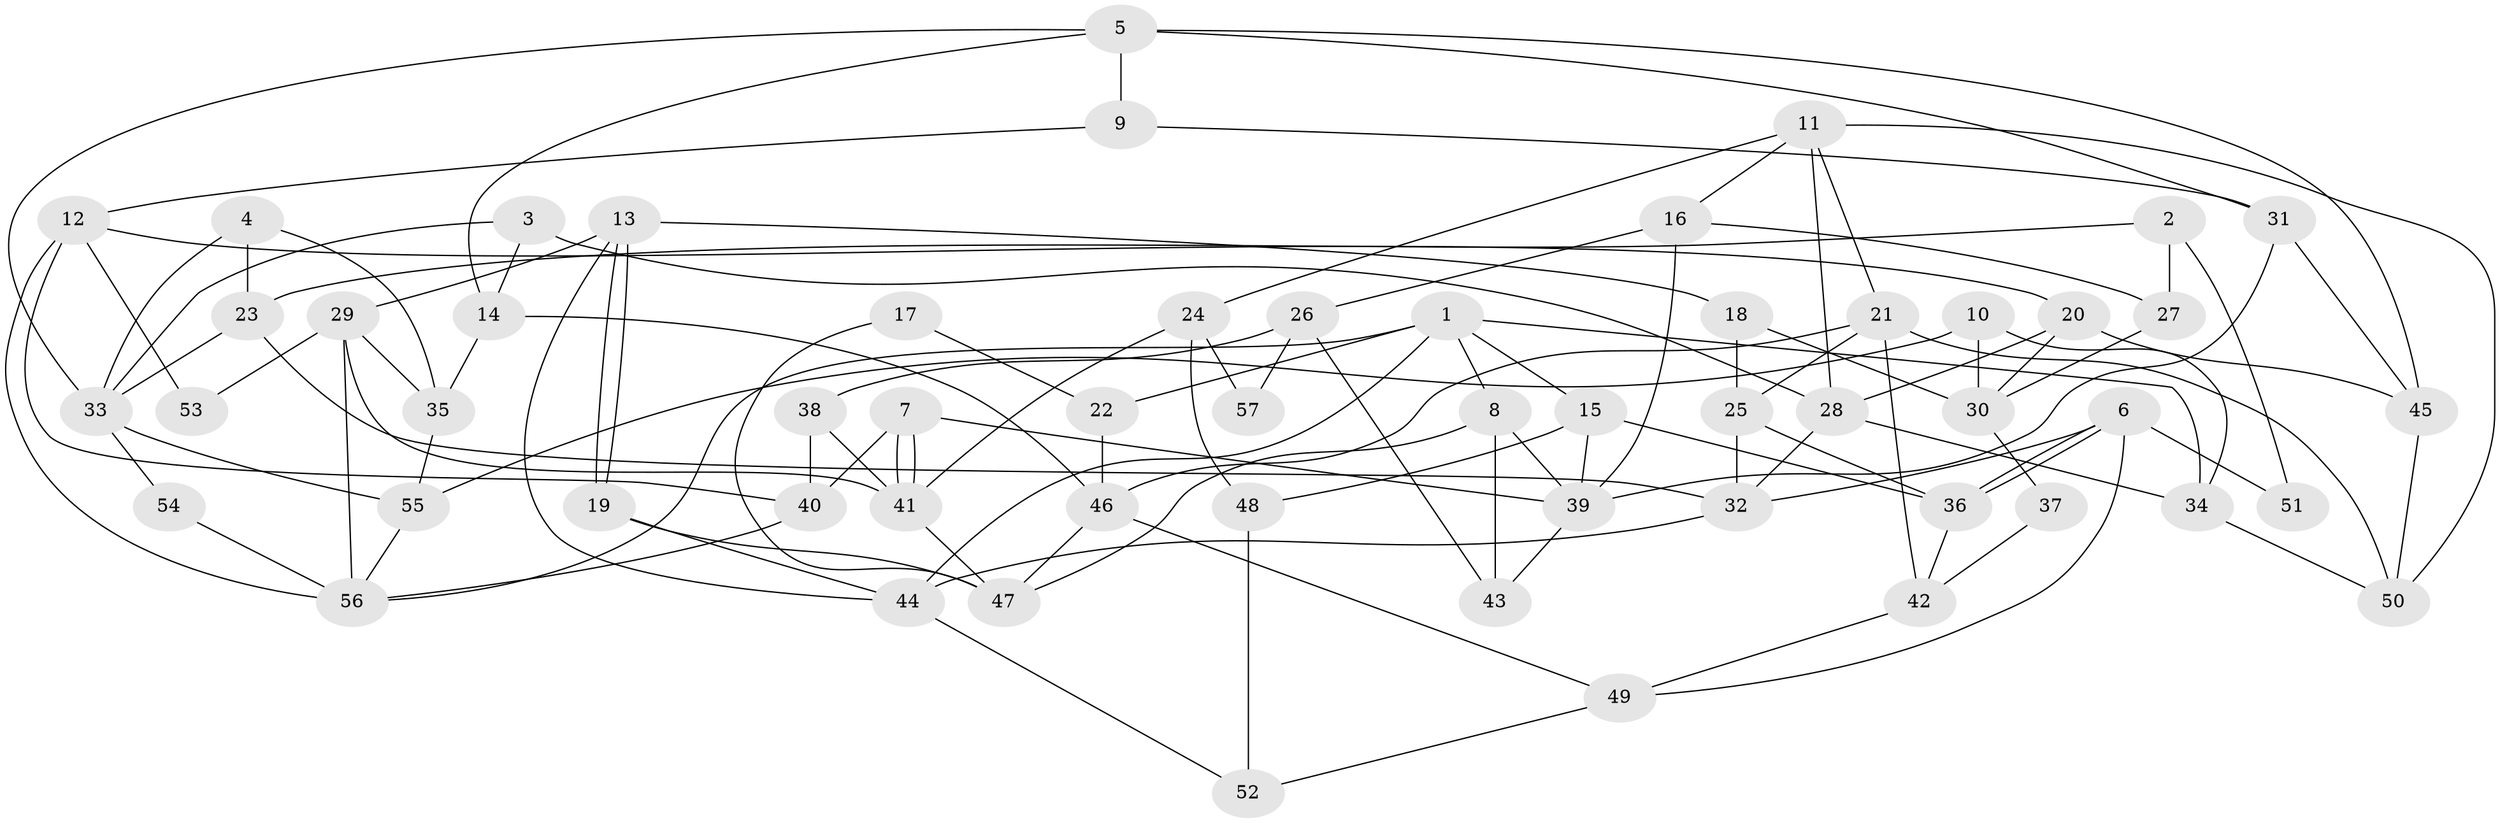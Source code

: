 // coarse degree distribution, {8: 0.07142857142857142, 9: 0.03571428571428571, 5: 0.25, 3: 0.14285714285714285, 6: 0.14285714285714285, 2: 0.10714285714285714, 4: 0.14285714285714285, 13: 0.03571428571428571, 10: 0.03571428571428571, 7: 0.03571428571428571}
// Generated by graph-tools (version 1.1) at 2025/18/03/04/25 18:18:58]
// undirected, 57 vertices, 114 edges
graph export_dot {
graph [start="1"]
  node [color=gray90,style=filled];
  1;
  2;
  3;
  4;
  5;
  6;
  7;
  8;
  9;
  10;
  11;
  12;
  13;
  14;
  15;
  16;
  17;
  18;
  19;
  20;
  21;
  22;
  23;
  24;
  25;
  26;
  27;
  28;
  29;
  30;
  31;
  32;
  33;
  34;
  35;
  36;
  37;
  38;
  39;
  40;
  41;
  42;
  43;
  44;
  45;
  46;
  47;
  48;
  49;
  50;
  51;
  52;
  53;
  54;
  55;
  56;
  57;
  1 -- 56;
  1 -- 8;
  1 -- 15;
  1 -- 22;
  1 -- 34;
  1 -- 44;
  2 -- 23;
  2 -- 27;
  2 -- 51;
  3 -- 14;
  3 -- 28;
  3 -- 33;
  4 -- 33;
  4 -- 23;
  4 -- 35;
  5 -- 45;
  5 -- 33;
  5 -- 9;
  5 -- 14;
  5 -- 31;
  6 -- 36;
  6 -- 36;
  6 -- 49;
  6 -- 32;
  6 -- 51;
  7 -- 41;
  7 -- 41;
  7 -- 40;
  7 -- 39;
  8 -- 47;
  8 -- 39;
  8 -- 43;
  9 -- 12;
  9 -- 31;
  10 -- 34;
  10 -- 30;
  10 -- 55;
  11 -- 24;
  11 -- 28;
  11 -- 16;
  11 -- 21;
  11 -- 50;
  12 -- 20;
  12 -- 56;
  12 -- 40;
  12 -- 53;
  13 -- 29;
  13 -- 19;
  13 -- 19;
  13 -- 18;
  13 -- 44;
  14 -- 35;
  14 -- 46;
  15 -- 39;
  15 -- 36;
  15 -- 48;
  16 -- 39;
  16 -- 26;
  16 -- 27;
  17 -- 47;
  17 -- 22;
  18 -- 25;
  18 -- 30;
  19 -- 44;
  19 -- 47;
  20 -- 45;
  20 -- 28;
  20 -- 30;
  21 -- 25;
  21 -- 42;
  21 -- 46;
  21 -- 50;
  22 -- 46;
  23 -- 33;
  23 -- 32;
  24 -- 41;
  24 -- 48;
  24 -- 57;
  25 -- 32;
  25 -- 36;
  26 -- 43;
  26 -- 38;
  26 -- 57;
  27 -- 30;
  28 -- 32;
  28 -- 34;
  29 -- 41;
  29 -- 35;
  29 -- 53;
  29 -- 56;
  30 -- 37;
  31 -- 39;
  31 -- 45;
  32 -- 44;
  33 -- 55;
  33 -- 54;
  34 -- 50;
  35 -- 55;
  36 -- 42;
  37 -- 42;
  38 -- 41;
  38 -- 40;
  39 -- 43;
  40 -- 56;
  41 -- 47;
  42 -- 49;
  44 -- 52;
  45 -- 50;
  46 -- 47;
  46 -- 49;
  48 -- 52;
  49 -- 52;
  54 -- 56;
  55 -- 56;
}
